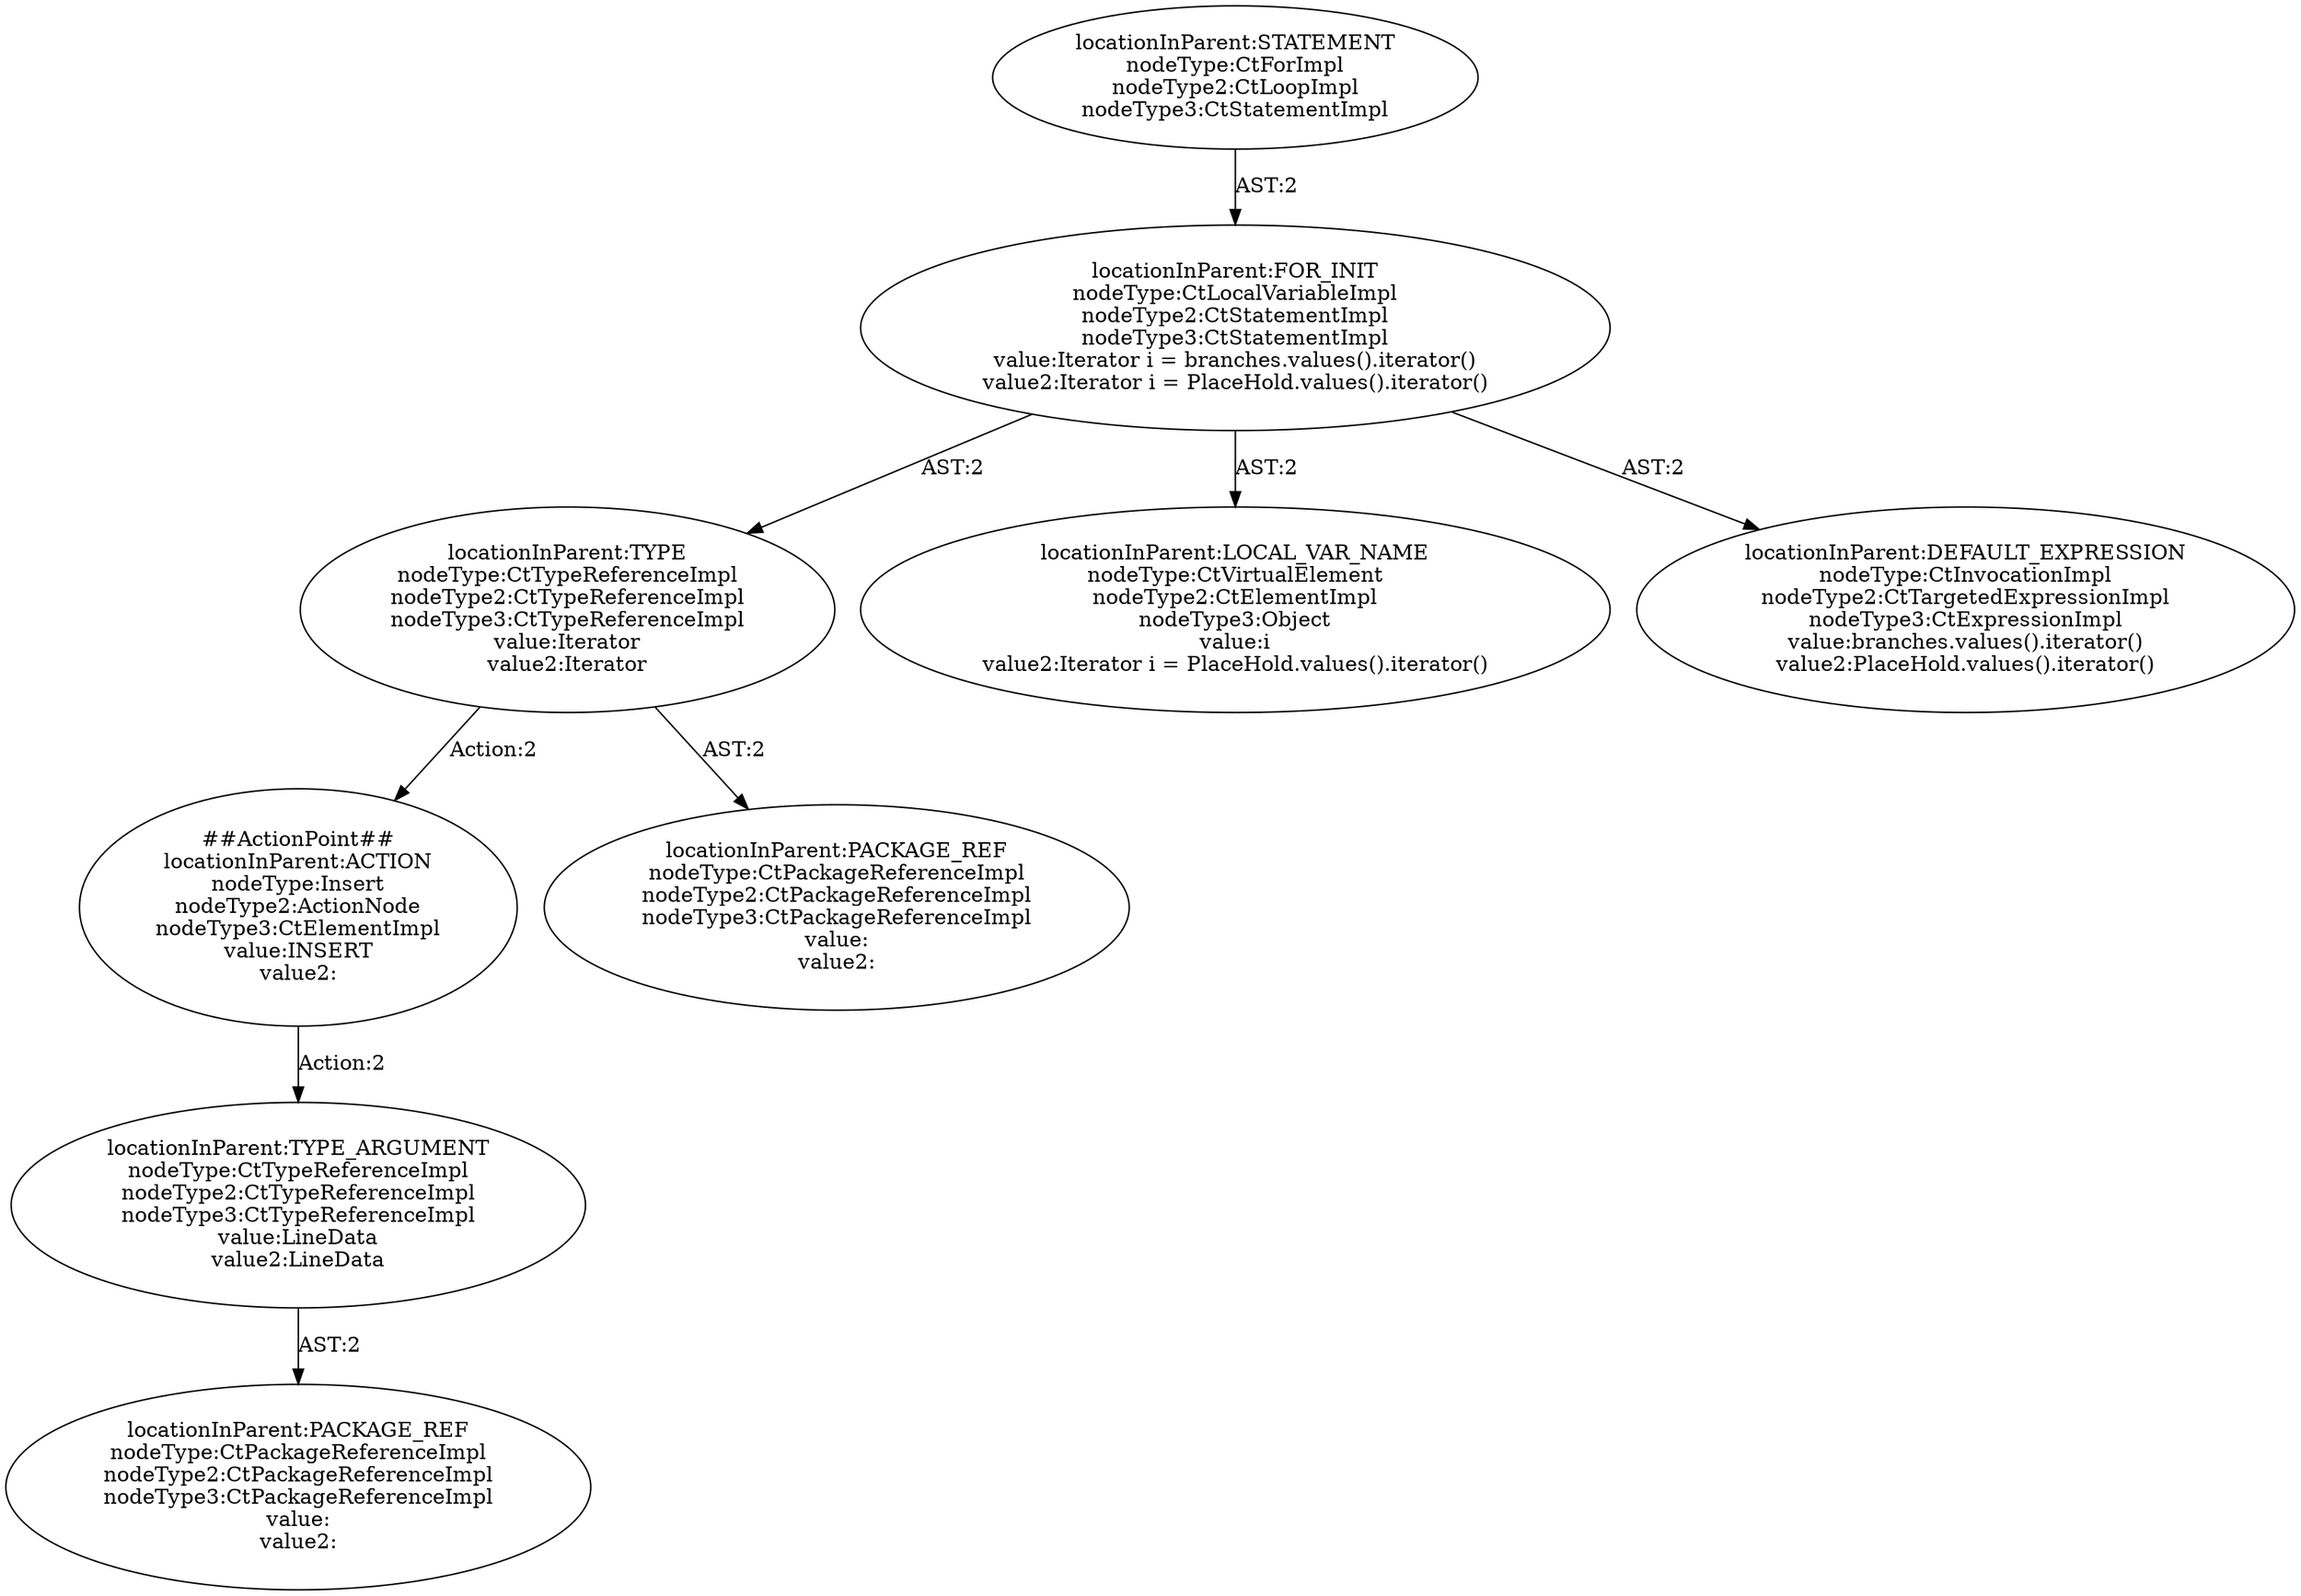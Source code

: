 digraph "Pattern" {
0 [label="##ActionPoint##
locationInParent:ACTION
nodeType:Insert
nodeType2:ActionNode
nodeType3:CtElementImpl
value:INSERT
value2:" shape=ellipse]
1 [label="locationInParent:TYPE
nodeType:CtTypeReferenceImpl
nodeType2:CtTypeReferenceImpl
nodeType3:CtTypeReferenceImpl
value:Iterator
value2:Iterator" shape=ellipse]
2 [label="locationInParent:FOR_INIT
nodeType:CtLocalVariableImpl
nodeType2:CtStatementImpl
nodeType3:CtStatementImpl
value:Iterator i = branches.values().iterator()
value2:Iterator i = PlaceHold.values().iterator()" shape=ellipse]
3 [label="locationInParent:STATEMENT
nodeType:CtForImpl
nodeType2:CtLoopImpl
nodeType3:CtStatementImpl" shape=ellipse]
4 [label="locationInParent:LOCAL_VAR_NAME
nodeType:CtVirtualElement
nodeType2:CtElementImpl
nodeType3:Object
value:i
value2:Iterator i = PlaceHold.values().iterator()" shape=ellipse]
5 [label="locationInParent:DEFAULT_EXPRESSION
nodeType:CtInvocationImpl
nodeType2:CtTargetedExpressionImpl
nodeType3:CtExpressionImpl
value:branches.values().iterator()
value2:PlaceHold.values().iterator()" shape=ellipse]
6 [label="locationInParent:PACKAGE_REF
nodeType:CtPackageReferenceImpl
nodeType2:CtPackageReferenceImpl
nodeType3:CtPackageReferenceImpl
value:
value2:" shape=ellipse]
7 [label="locationInParent:TYPE_ARGUMENT
nodeType:CtTypeReferenceImpl
nodeType2:CtTypeReferenceImpl
nodeType3:CtTypeReferenceImpl
value:LineData
value2:LineData" shape=ellipse]
8 [label="locationInParent:PACKAGE_REF
nodeType:CtPackageReferenceImpl
nodeType2:CtPackageReferenceImpl
nodeType3:CtPackageReferenceImpl
value:
value2:" shape=ellipse]
0 -> 7 [label="Action:2"];
1 -> 0 [label="Action:2"];
1 -> 6 [label="AST:2"];
2 -> 1 [label="AST:2"];
2 -> 4 [label="AST:2"];
2 -> 5 [label="AST:2"];
3 -> 2 [label="AST:2"];
7 -> 8 [label="AST:2"];
}